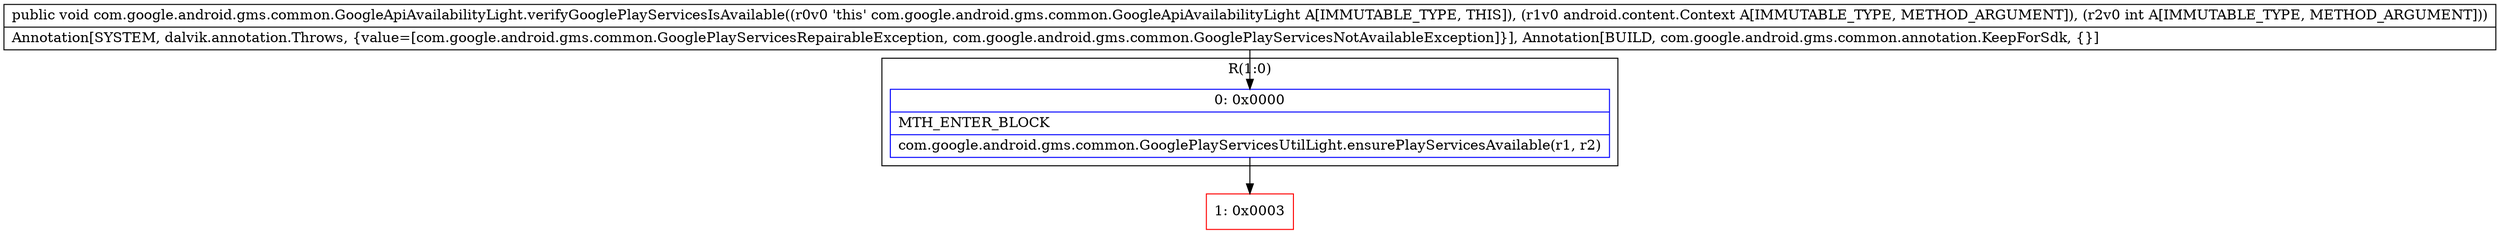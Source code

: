 digraph "CFG forcom.google.android.gms.common.GoogleApiAvailabilityLight.verifyGooglePlayServicesIsAvailable(Landroid\/content\/Context;I)V" {
subgraph cluster_Region_364815920 {
label = "R(1:0)";
node [shape=record,color=blue];
Node_0 [shape=record,label="{0\:\ 0x0000|MTH_ENTER_BLOCK\l|com.google.android.gms.common.GooglePlayServicesUtilLight.ensurePlayServicesAvailable(r1, r2)\l}"];
}
Node_1 [shape=record,color=red,label="{1\:\ 0x0003}"];
MethodNode[shape=record,label="{public void com.google.android.gms.common.GoogleApiAvailabilityLight.verifyGooglePlayServicesIsAvailable((r0v0 'this' com.google.android.gms.common.GoogleApiAvailabilityLight A[IMMUTABLE_TYPE, THIS]), (r1v0 android.content.Context A[IMMUTABLE_TYPE, METHOD_ARGUMENT]), (r2v0 int A[IMMUTABLE_TYPE, METHOD_ARGUMENT]))  | Annotation[SYSTEM, dalvik.annotation.Throws, \{value=[com.google.android.gms.common.GooglePlayServicesRepairableException, com.google.android.gms.common.GooglePlayServicesNotAvailableException]\}], Annotation[BUILD, com.google.android.gms.common.annotation.KeepForSdk, \{\}]\l}"];
MethodNode -> Node_0;
Node_0 -> Node_1;
}

